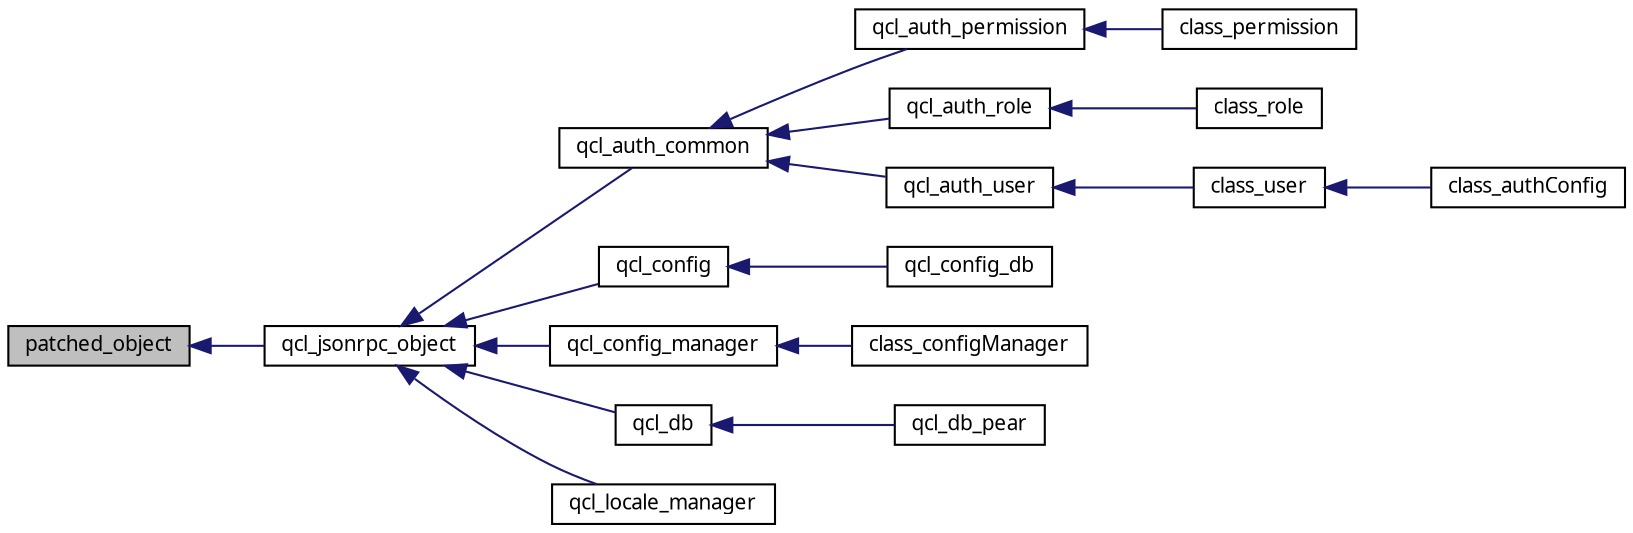 digraph G
{
  edge [fontname="FreeSans.ttf",fontsize=10,labelfontname="FreeSans.ttf",labelfontsize=10];
  node [fontname="FreeSans.ttf",fontsize=10,shape=record];
  rankdir=LR;
  Node1 [label="patched_object",height=0.2,width=0.4,color="black", fillcolor="grey75", style="filled" fontcolor="black"];
  Node1 -> Node2 [dir=back,color="midnightblue",fontsize=10,style="solid",fontname="FreeSans.ttf"];
  Node2 [label="qcl_jsonrpc_object",height=0.2,width=0.4,color="black", fillcolor="white", style="filled",URL="$classqcl__jsonrpc__object.html"];
  Node2 -> Node3 [dir=back,color="midnightblue",fontsize=10,style="solid",fontname="FreeSans.ttf"];
  Node3 [label="qcl_auth_common",height=0.2,width=0.4,color="black", fillcolor="white", style="filled",URL="$classqcl__auth__common.html"];
  Node3 -> Node4 [dir=back,color="midnightblue",fontsize=10,style="solid",fontname="FreeSans.ttf"];
  Node4 [label="qcl_auth_permission",height=0.2,width=0.4,color="black", fillcolor="white", style="filled",URL="$classqcl__auth__permission.html"];
  Node4 -> Node5 [dir=back,color="midnightblue",fontsize=10,style="solid",fontname="FreeSans.ttf"];
  Node5 [label="class_permission",height=0.2,width=0.4,color="black", fillcolor="white", style="filled",URL="$classclass__permission.html"];
  Node3 -> Node6 [dir=back,color="midnightblue",fontsize=10,style="solid",fontname="FreeSans.ttf"];
  Node6 [label="qcl_auth_role",height=0.2,width=0.4,color="black", fillcolor="white", style="filled",URL="$classqcl__auth__role.html"];
  Node6 -> Node7 [dir=back,color="midnightblue",fontsize=10,style="solid",fontname="FreeSans.ttf"];
  Node7 [label="class_role",height=0.2,width=0.4,color="black", fillcolor="white", style="filled",URL="$classclass__role.html"];
  Node3 -> Node8 [dir=back,color="midnightblue",fontsize=10,style="solid",fontname="FreeSans.ttf"];
  Node8 [label="qcl_auth_user",height=0.2,width=0.4,color="black", fillcolor="white", style="filled",URL="$classqcl__auth__user.html"];
  Node8 -> Node9 [dir=back,color="midnightblue",fontsize=10,style="solid",fontname="FreeSans.ttf"];
  Node9 [label="class_user",height=0.2,width=0.4,color="black", fillcolor="white", style="filled",URL="$classclass__user.html"];
  Node9 -> Node10 [dir=back,color="midnightblue",fontsize=10,style="solid",fontname="FreeSans.ttf"];
  Node10 [label="class_authConfig",height=0.2,width=0.4,color="black", fillcolor="white", style="filled",URL="$classclass__auth_config.html"];
  Node2 -> Node11 [dir=back,color="midnightblue",fontsize=10,style="solid",fontname="FreeSans.ttf"];
  Node11 [label="qcl_config",height=0.2,width=0.4,color="black", fillcolor="white", style="filled",URL="$classqcl__config.html"];
  Node11 -> Node12 [dir=back,color="midnightblue",fontsize=10,style="solid",fontname="FreeSans.ttf"];
  Node12 [label="qcl_config_db",height=0.2,width=0.4,color="black", fillcolor="white", style="filled",URL="$classqcl__config__db.html"];
  Node2 -> Node13 [dir=back,color="midnightblue",fontsize=10,style="solid",fontname="FreeSans.ttf"];
  Node13 [label="qcl_config_manager",height=0.2,width=0.4,color="black", fillcolor="white", style="filled",URL="$classqcl__config__manager.html"];
  Node13 -> Node14 [dir=back,color="midnightblue",fontsize=10,style="solid",fontname="FreeSans.ttf"];
  Node14 [label="class_configManager",height=0.2,width=0.4,color="black", fillcolor="white", style="filled",URL="$classclass__config_manager.html"];
  Node2 -> Node15 [dir=back,color="midnightblue",fontsize=10,style="solid",fontname="FreeSans.ttf"];
  Node15 [label="qcl_db",height=0.2,width=0.4,color="black", fillcolor="white", style="filled",URL="$classqcl__db.html"];
  Node15 -> Node16 [dir=back,color="midnightblue",fontsize=10,style="solid",fontname="FreeSans.ttf"];
  Node16 [label="qcl_db_pear",height=0.2,width=0.4,color="black", fillcolor="white", style="filled",URL="$classqcl__db__pear.html"];
  Node2 -> Node17 [dir=back,color="midnightblue",fontsize=10,style="solid",fontname="FreeSans.ttf"];
  Node17 [label="qcl_locale_manager",height=0.2,width=0.4,color="black", fillcolor="white", style="filled",URL="$classqcl__locale__manager.html"];
}

